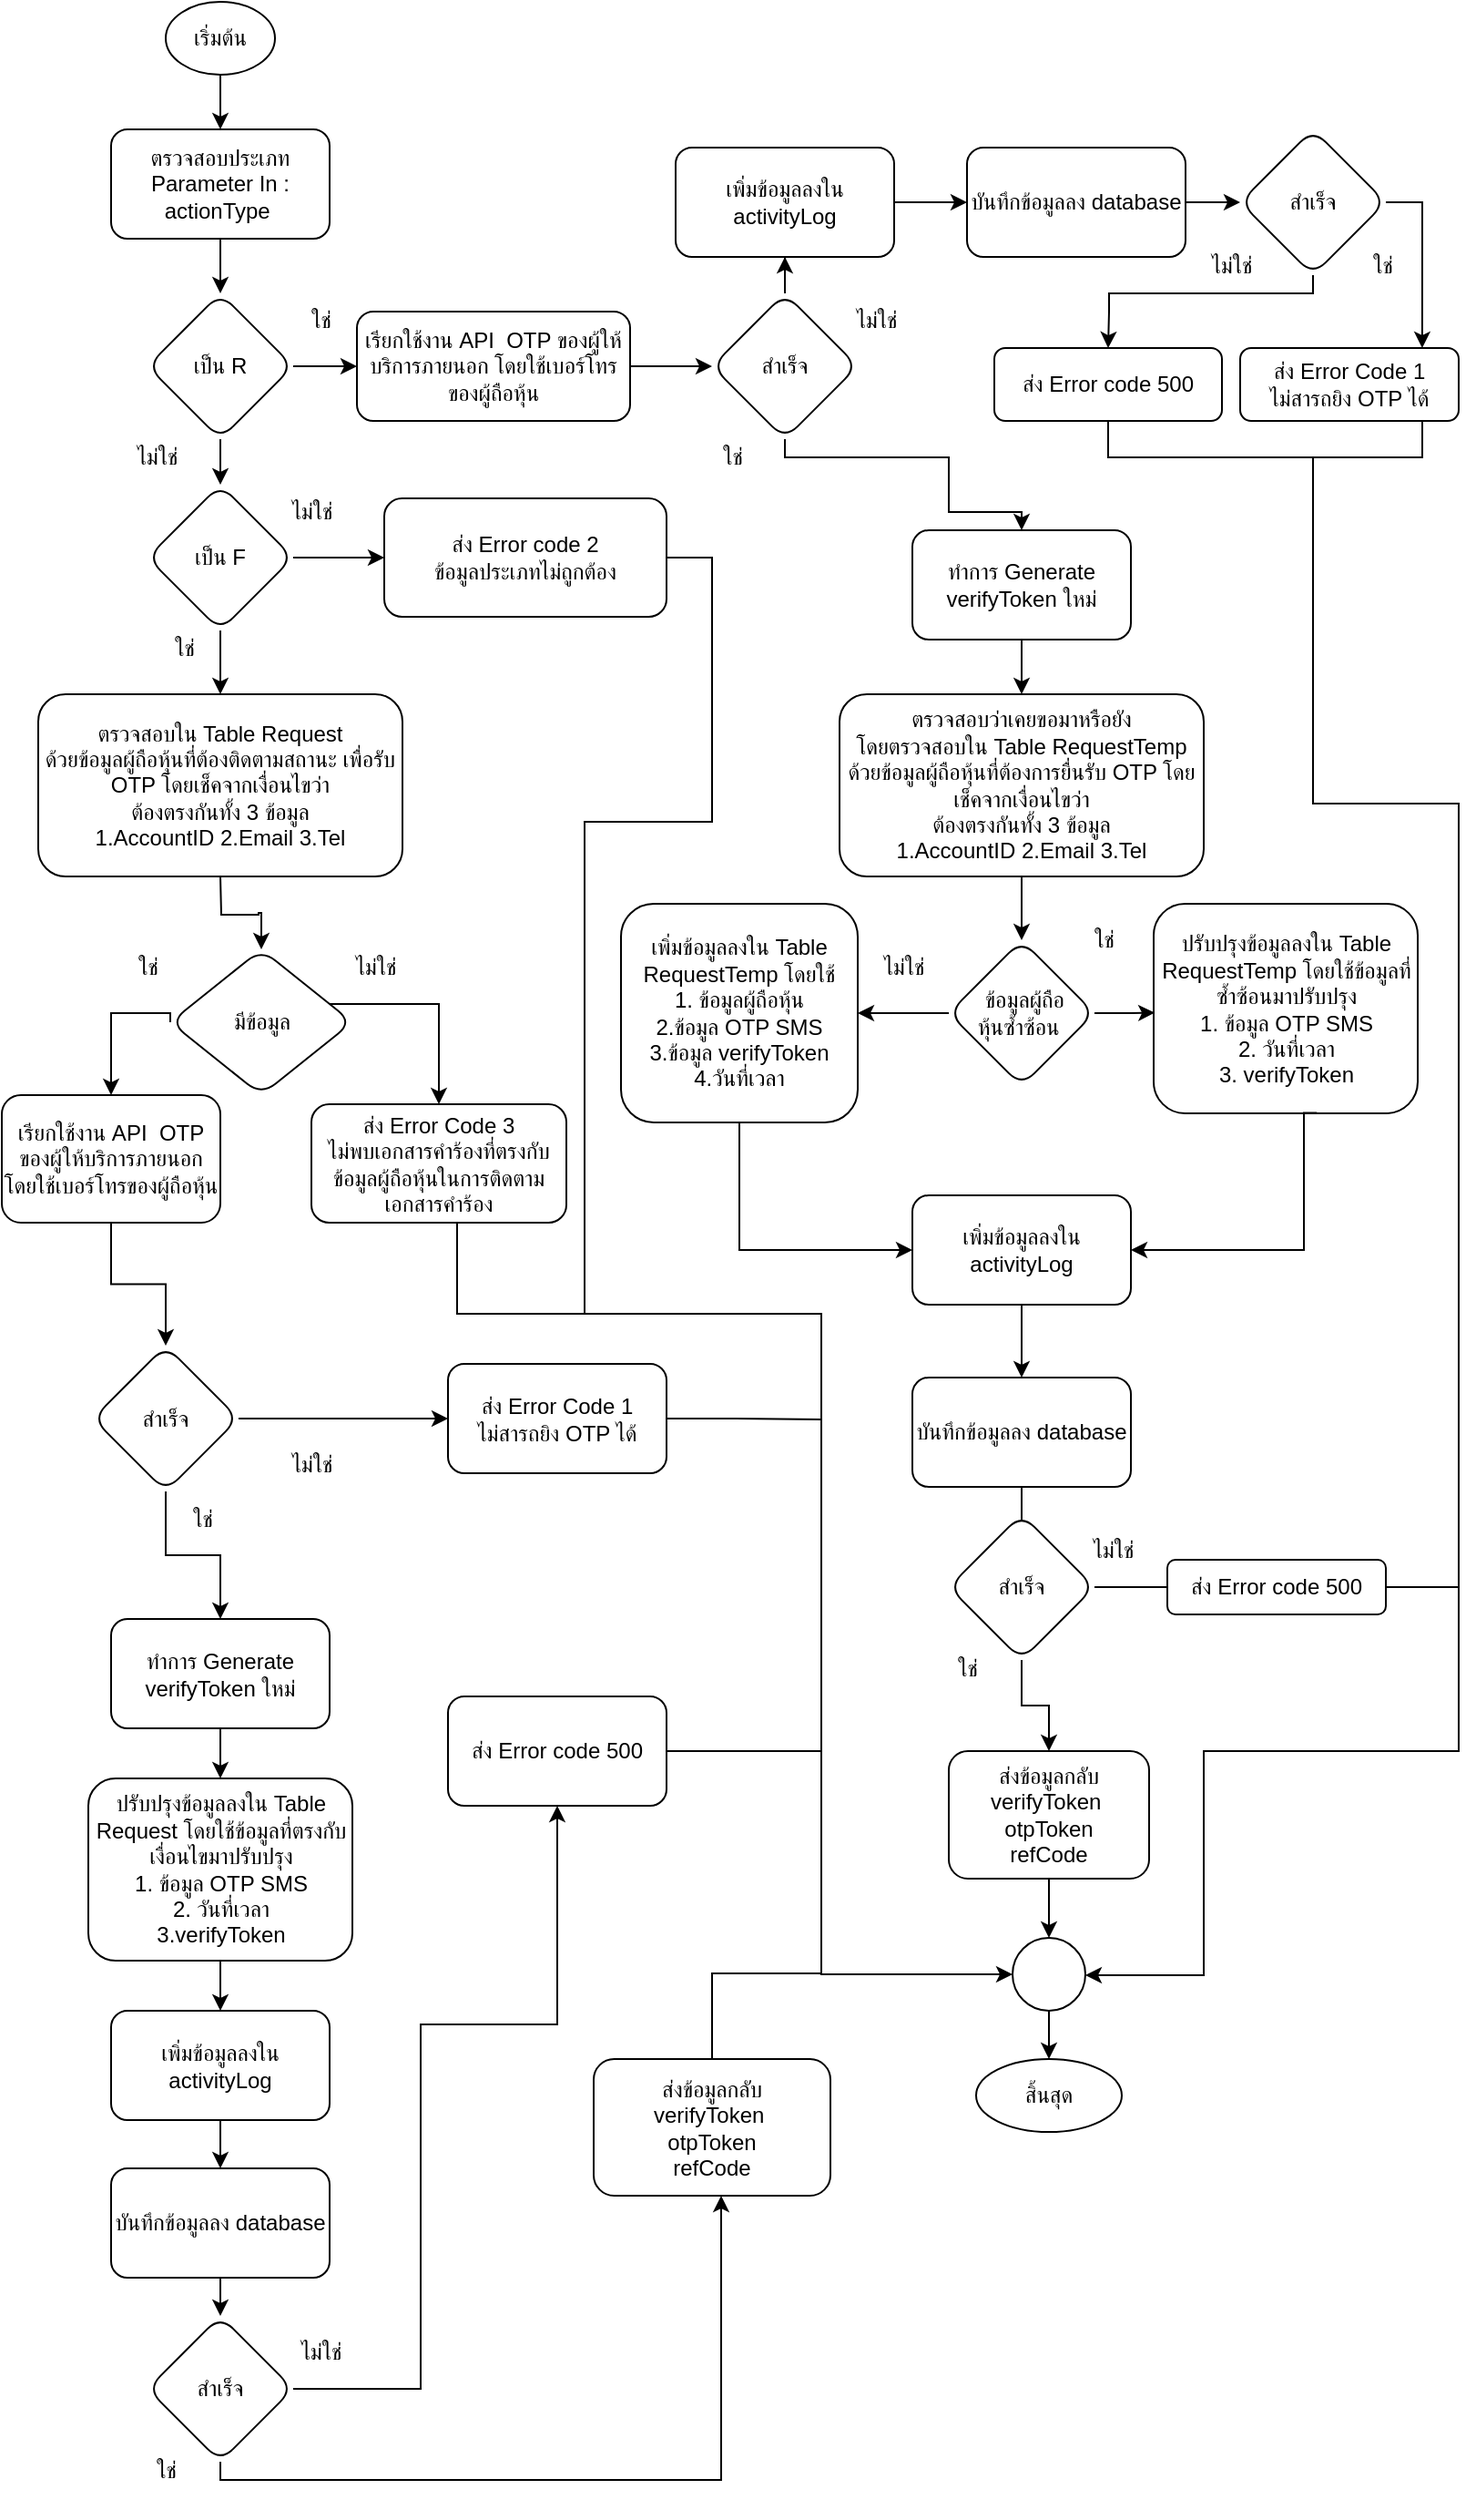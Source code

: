 <mxfile version="20.2.8" type="github">
  <diagram id="1ayUllSppx8MFt43dIr6" name="หน้า-1">
    <mxGraphModel dx="599" dy="712" grid="1" gridSize="10" guides="1" tooltips="1" connect="1" arrows="1" fold="1" page="1" pageScale="1" pageWidth="827" pageHeight="1169" math="0" shadow="0">
      <root>
        <mxCell id="0" />
        <mxCell id="1" parent="0" />
        <mxCell id="BmBQkq0p3gG3JY9IZwHS-16" value="" style="edgeStyle=orthogonalEdgeStyle;rounded=0;orthogonalLoop=1;jettySize=auto;html=1;" parent="1" source="BmBQkq0p3gG3JY9IZwHS-1" target="BmBQkq0p3gG3JY9IZwHS-10" edge="1">
          <mxGeometry relative="1" as="geometry" />
        </mxCell>
        <mxCell id="BmBQkq0p3gG3JY9IZwHS-1" value="เริ่มต้น" style="ellipse;whiteSpace=wrap;html=1;" parent="1" vertex="1">
          <mxGeometry x="930" y="40" width="60" height="40" as="geometry" />
        </mxCell>
        <mxCell id="BmBQkq0p3gG3JY9IZwHS-15" value="" style="edgeStyle=orthogonalEdgeStyle;rounded=0;orthogonalLoop=1;jettySize=auto;html=1;" parent="1" source="BmBQkq0p3gG3JY9IZwHS-10" target="BmBQkq0p3gG3JY9IZwHS-14" edge="1">
          <mxGeometry relative="1" as="geometry" />
        </mxCell>
        <mxCell id="BmBQkq0p3gG3JY9IZwHS-10" value="ตรวจสอบประเภท&lt;br&gt;Parameter In : actionType&amp;nbsp;" style="whiteSpace=wrap;html=1;rounded=1;" parent="1" vertex="1">
          <mxGeometry x="900" y="110" width="120" height="60" as="geometry" />
        </mxCell>
        <mxCell id="BmBQkq0p3gG3JY9IZwHS-20" value="" style="edgeStyle=orthogonalEdgeStyle;rounded=0;orthogonalLoop=1;jettySize=auto;html=1;" parent="1" source="BmBQkq0p3gG3JY9IZwHS-14" target="BmBQkq0p3gG3JY9IZwHS-19" edge="1">
          <mxGeometry relative="1" as="geometry" />
        </mxCell>
        <mxCell id="BmBQkq0p3gG3JY9IZwHS-25" value="" style="edgeStyle=orthogonalEdgeStyle;rounded=0;orthogonalLoop=1;jettySize=auto;html=1;" parent="1" source="BmBQkq0p3gG3JY9IZwHS-14" target="BmBQkq0p3gG3JY9IZwHS-24" edge="1">
          <mxGeometry relative="1" as="geometry" />
        </mxCell>
        <mxCell id="BmBQkq0p3gG3JY9IZwHS-14" value="เป็น R" style="rhombus;whiteSpace=wrap;html=1;rounded=1;" parent="1" vertex="1">
          <mxGeometry x="920" y="200" width="80" height="80" as="geometry" />
        </mxCell>
        <mxCell id="BmBQkq0p3gG3JY9IZwHS-17" value="ใช่" style="text;html=1;align=center;verticalAlign=middle;resizable=0;points=[];autosize=1;strokeColor=none;fillColor=none;" parent="1" vertex="1">
          <mxGeometry x="995" y="200" width="40" height="30" as="geometry" />
        </mxCell>
        <mxCell id="BmBQkq0p3gG3JY9IZwHS-18" value="ไม่ใช่" style="text;html=1;align=center;verticalAlign=middle;resizable=0;points=[];autosize=1;strokeColor=none;fillColor=none;" parent="1" vertex="1">
          <mxGeometry x="900" y="275" width="50" height="30" as="geometry" />
        </mxCell>
        <mxCell id="BmBQkq0p3gG3JY9IZwHS-21" style="edgeStyle=orthogonalEdgeStyle;rounded=0;orthogonalLoop=1;jettySize=auto;html=1;" parent="1" source="BmBQkq0p3gG3JY9IZwHS-19" edge="1">
          <mxGeometry relative="1" as="geometry">
            <mxPoint x="960" y="420" as="targetPoint" />
          </mxGeometry>
        </mxCell>
        <mxCell id="BmBQkq0p3gG3JY9IZwHS-141" value="" style="edgeStyle=orthogonalEdgeStyle;rounded=0;orthogonalLoop=1;jettySize=auto;html=1;endArrow=classic;endFill=1;" parent="1" source="BmBQkq0p3gG3JY9IZwHS-19" target="BmBQkq0p3gG3JY9IZwHS-140" edge="1">
          <mxGeometry relative="1" as="geometry" />
        </mxCell>
        <mxCell id="BmBQkq0p3gG3JY9IZwHS-19" value="เป็น F" style="rhombus;whiteSpace=wrap;html=1;rounded=1;" parent="1" vertex="1">
          <mxGeometry x="920" y="305" width="80" height="80" as="geometry" />
        </mxCell>
        <mxCell id="BmBQkq0p3gG3JY9IZwHS-22" value="ใช่" style="text;html=1;align=center;verticalAlign=middle;resizable=0;points=[];autosize=1;strokeColor=none;fillColor=none;" parent="1" vertex="1">
          <mxGeometry x="920" y="380" width="40" height="30" as="geometry" />
        </mxCell>
        <mxCell id="BmBQkq0p3gG3JY9IZwHS-23" value="ไม่ใช่" style="text;html=1;align=center;verticalAlign=middle;resizable=0;points=[];autosize=1;strokeColor=none;fillColor=none;" parent="1" vertex="1">
          <mxGeometry x="985" y="305" width="50" height="30" as="geometry" />
        </mxCell>
        <mxCell id="BmBQkq0p3gG3JY9IZwHS-27" value="" style="edgeStyle=orthogonalEdgeStyle;rounded=0;orthogonalLoop=1;jettySize=auto;html=1;" parent="1" source="BmBQkq0p3gG3JY9IZwHS-24" target="BmBQkq0p3gG3JY9IZwHS-26" edge="1">
          <mxGeometry relative="1" as="geometry" />
        </mxCell>
        <mxCell id="BmBQkq0p3gG3JY9IZwHS-24" value="เรียกใช้งาน API&amp;nbsp; OTP ของผู้ให้บริการภายนอก โดยใช้เบอร์โทรของผู้ถือหุ้น" style="whiteSpace=wrap;html=1;rounded=1;" parent="1" vertex="1">
          <mxGeometry x="1035" y="210" width="150" height="60" as="geometry" />
        </mxCell>
        <mxCell id="BmBQkq0p3gG3JY9IZwHS-31" value="" style="edgeStyle=orthogonalEdgeStyle;rounded=0;orthogonalLoop=1;jettySize=auto;html=1;" parent="1" source="BmBQkq0p3gG3JY9IZwHS-26" target="BmBQkq0p3gG3JY9IZwHS-30" edge="1">
          <mxGeometry relative="1" as="geometry" />
        </mxCell>
        <mxCell id="BmBQkq0p3gG3JY9IZwHS-37" value="" style="edgeStyle=orthogonalEdgeStyle;rounded=0;orthogonalLoop=1;jettySize=auto;html=1;entryX=0.5;entryY=0;entryDx=0;entryDy=0;" parent="1" source="BmBQkq0p3gG3JY9IZwHS-26" target="BmBQkq0p3gG3JY9IZwHS-44" edge="1">
          <mxGeometry relative="1" as="geometry">
            <mxPoint x="1405.0" y="310" as="targetPoint" />
            <Array as="points">
              <mxPoint x="1270" y="290" />
              <mxPoint x="1360" y="290" />
              <mxPoint x="1360" y="320" />
              <mxPoint x="1400" y="320" />
            </Array>
          </mxGeometry>
        </mxCell>
        <mxCell id="BmBQkq0p3gG3JY9IZwHS-26" value="สำเร็จ" style="rhombus;whiteSpace=wrap;html=1;rounded=1;" parent="1" vertex="1">
          <mxGeometry x="1230" y="200" width="80" height="80" as="geometry" />
        </mxCell>
        <mxCell id="BmBQkq0p3gG3JY9IZwHS-60" value="" style="edgeStyle=orthogonalEdgeStyle;rounded=0;orthogonalLoop=1;jettySize=auto;html=1;" parent="1" source="BmBQkq0p3gG3JY9IZwHS-30" target="BmBQkq0p3gG3JY9IZwHS-59" edge="1">
          <mxGeometry relative="1" as="geometry" />
        </mxCell>
        <mxCell id="BmBQkq0p3gG3JY9IZwHS-30" value="เพิ่มข้อมูลลงใน activityLog" style="whiteSpace=wrap;html=1;rounded=1;" parent="1" vertex="1">
          <mxGeometry x="1210" y="120" width="120" height="60" as="geometry" />
        </mxCell>
        <mxCell id="BmBQkq0p3gG3JY9IZwHS-35" value="ไม่ใช่" style="text;html=1;align=center;verticalAlign=middle;resizable=0;points=[];autosize=1;strokeColor=none;fillColor=none;" parent="1" vertex="1">
          <mxGeometry x="1295" y="200" width="50" height="30" as="geometry" />
        </mxCell>
        <mxCell id="BmBQkq0p3gG3JY9IZwHS-39" value="ใช่" style="text;html=1;align=center;verticalAlign=middle;resizable=0;points=[];autosize=1;strokeColor=none;fillColor=none;" parent="1" vertex="1">
          <mxGeometry x="1221" y="275" width="40" height="30" as="geometry" />
        </mxCell>
        <mxCell id="BmBQkq0p3gG3JY9IZwHS-66" value="" style="edgeStyle=orthogonalEdgeStyle;rounded=0;orthogonalLoop=1;jettySize=auto;html=1;" parent="1" source="BmBQkq0p3gG3JY9IZwHS-59" target="BmBQkq0p3gG3JY9IZwHS-65" edge="1">
          <mxGeometry relative="1" as="geometry" />
        </mxCell>
        <mxCell id="BmBQkq0p3gG3JY9IZwHS-59" value="บันทึกข้อมูลลง database" style="whiteSpace=wrap;html=1;rounded=1;" parent="1" vertex="1">
          <mxGeometry x="1370" y="120" width="120" height="60" as="geometry" />
        </mxCell>
        <mxCell id="BmBQkq0p3gG3JY9IZwHS-91" style="edgeStyle=orthogonalEdgeStyle;rounded=0;orthogonalLoop=1;jettySize=auto;html=1;endArrow=classic;endFill=1;entryX=0.833;entryY=0;entryDx=0;entryDy=0;entryPerimeter=0;exitX=1;exitY=0.5;exitDx=0;exitDy=0;" parent="1" source="BmBQkq0p3gG3JY9IZwHS-65" target="BmBQkq0p3gG3JY9IZwHS-84" edge="1">
          <mxGeometry relative="1" as="geometry">
            <mxPoint x="1620" y="220.0" as="targetPoint" />
          </mxGeometry>
        </mxCell>
        <mxCell id="BmBQkq0p3gG3JY9IZwHS-65" value="สำเร็จ" style="rhombus;whiteSpace=wrap;html=1;rounded=1;" parent="1" vertex="1">
          <mxGeometry x="1520" y="110" width="80" height="80" as="geometry" />
        </mxCell>
        <mxCell id="BmBQkq0p3gG3JY9IZwHS-90" style="edgeStyle=orthogonalEdgeStyle;rounded=0;orthogonalLoop=1;jettySize=auto;html=1;endArrow=none;endFill=0;" parent="1" source="BmBQkq0p3gG3JY9IZwHS-70" edge="1">
          <mxGeometry relative="1" as="geometry">
            <mxPoint x="1560" y="290" as="targetPoint" />
            <Array as="points">
              <mxPoint x="1448" y="290" />
              <mxPoint x="1520" y="290" />
            </Array>
          </mxGeometry>
        </mxCell>
        <mxCell id="BmBQkq0p3gG3JY9IZwHS-70" value="ส่ง Error code 500" style="whiteSpace=wrap;html=1;rounded=1;" parent="1" vertex="1">
          <mxGeometry x="1385" y="230" width="125" height="40" as="geometry" />
        </mxCell>
        <mxCell id="BmBQkq0p3gG3JY9IZwHS-71" value="" style="edgeStyle=orthogonalEdgeStyle;rounded=0;orthogonalLoop=1;jettySize=auto;html=1;entryX=0.5;entryY=0;entryDx=0;entryDy=0;" parent="1" source="BmBQkq0p3gG3JY9IZwHS-65" target="BmBQkq0p3gG3JY9IZwHS-70" edge="1">
          <mxGeometry relative="1" as="geometry">
            <Array as="points">
              <mxPoint x="1560" y="200" />
              <mxPoint x="1448" y="200" />
              <mxPoint x="1448" y="210" />
              <mxPoint x="1448" y="210" />
            </Array>
          </mxGeometry>
        </mxCell>
        <mxCell id="BmBQkq0p3gG3JY9IZwHS-81" value="ใช่" style="text;html=1;align=center;verticalAlign=middle;resizable=0;points=[];autosize=1;strokeColor=none;fillColor=none;" parent="1" vertex="1">
          <mxGeometry x="1577.5" y="170" width="40" height="30" as="geometry" />
        </mxCell>
        <mxCell id="BmBQkq0p3gG3JY9IZwHS-82" value="ไม่ใช่" style="text;html=1;align=center;verticalAlign=middle;resizable=0;points=[];autosize=1;strokeColor=none;fillColor=none;" parent="1" vertex="1">
          <mxGeometry x="1490" y="170" width="50" height="30" as="geometry" />
        </mxCell>
        <mxCell id="BmBQkq0p3gG3JY9IZwHS-89" style="edgeStyle=orthogonalEdgeStyle;rounded=0;orthogonalLoop=1;jettySize=auto;html=1;endArrow=none;endFill=0;" parent="1" source="BmBQkq0p3gG3JY9IZwHS-84" edge="1">
          <mxGeometry relative="1" as="geometry">
            <mxPoint x="1560" y="350" as="targetPoint" />
            <Array as="points">
              <mxPoint x="1620" y="290" />
              <mxPoint x="1560" y="290" />
              <mxPoint x="1560" y="330" />
            </Array>
          </mxGeometry>
        </mxCell>
        <mxCell id="BmBQkq0p3gG3JY9IZwHS-84" value="ส่ง Error Code 1 &lt;br&gt;ไม่สารถยิง OTP ได้" style="whiteSpace=wrap;html=1;rounded=1;" parent="1" vertex="1">
          <mxGeometry x="1520" y="230" width="120" height="40" as="geometry" />
        </mxCell>
        <mxCell id="BmBQkq0p3gG3JY9IZwHS-98" value="ตรวจสอบใน Table Request&lt;br&gt;ด้วยข้อมูลผู้ถือหุ้นที่ต้องติดตามสถานะ เพื่อรับ OTP โดยเช็คจากเงื่อนไขว่า&lt;br&gt;ต้องตรงกันทั้ง 3 ข้อมูล&lt;br&gt;1.AccountID 2.Email 3.Tel" style="whiteSpace=wrap;html=1;rounded=1;" parent="1" vertex="1">
          <mxGeometry x="860" y="420" width="200" height="100" as="geometry" />
        </mxCell>
        <mxCell id="BmBQkq0p3gG3JY9IZwHS-44" value="ทำการ Generate verifyToken ใหม่" style="rounded=1;whiteSpace=wrap;html=1;" parent="1" vertex="1">
          <mxGeometry x="1340" y="330" width="120" height="60" as="geometry" />
        </mxCell>
        <mxCell id="BmBQkq0p3gG3JY9IZwHS-45" value="ตรวจสอบว่าเคยขอมาหรือยัง &lt;br&gt;โดยตรวจสอบใน Table RequestTemp&lt;br&gt;ด้วยข้อมูลผู้ถือหุ้นที่ต้องการยื่นรับ OTP โดยเช็คจากเงื่อนไขว่า&lt;br&gt;ต้องตรงกันทั้ง 3 ข้อมูล&lt;br&gt;1.AccountID 2.Email 3.Tel" style="whiteSpace=wrap;html=1;rounded=1;" parent="1" vertex="1">
          <mxGeometry x="1300" y="420" width="200" height="100" as="geometry" />
        </mxCell>
        <mxCell id="BmBQkq0p3gG3JY9IZwHS-46" value="" style="edgeStyle=orthogonalEdgeStyle;rounded=0;orthogonalLoop=1;jettySize=auto;html=1;" parent="1" source="BmBQkq0p3gG3JY9IZwHS-44" target="BmBQkq0p3gG3JY9IZwHS-45" edge="1">
          <mxGeometry relative="1" as="geometry" />
        </mxCell>
        <mxCell id="BmBQkq0p3gG3JY9IZwHS-47" value="&amp;nbsp;ข้อมูลผู้ถือ&lt;br&gt;หุ้นซ้ำซ้อน&amp;nbsp;" style="rhombus;whiteSpace=wrap;html=1;rounded=1;" parent="1" vertex="1">
          <mxGeometry x="1360" y="555" width="80" height="80" as="geometry" />
        </mxCell>
        <mxCell id="BmBQkq0p3gG3JY9IZwHS-48" value="" style="edgeStyle=orthogonalEdgeStyle;rounded=0;orthogonalLoop=1;jettySize=auto;html=1;" parent="1" source="BmBQkq0p3gG3JY9IZwHS-45" target="BmBQkq0p3gG3JY9IZwHS-47" edge="1">
          <mxGeometry relative="1" as="geometry" />
        </mxCell>
        <mxCell id="BmBQkq0p3gG3JY9IZwHS-51" value="เพิ่มข้อมูลลงใน Table RequestTemp โดยใช้&lt;br&gt;1. ข้อมูลผู้ถือหุ้น &lt;br&gt;2.ข้อมูล OTP SMS&lt;br&gt;3.ข้อมูล verifyToken&lt;br&gt;4.วันที่เวลา" style="whiteSpace=wrap;html=1;rounded=1;" parent="1" vertex="1">
          <mxGeometry x="1180" y="535" width="130" height="120" as="geometry" />
        </mxCell>
        <mxCell id="BmBQkq0p3gG3JY9IZwHS-49" style="edgeStyle=orthogonalEdgeStyle;rounded=0;orthogonalLoop=1;jettySize=auto;html=1;" parent="1" source="BmBQkq0p3gG3JY9IZwHS-47" target="BmBQkq0p3gG3JY9IZwHS-51" edge="1">
          <mxGeometry relative="1" as="geometry">
            <mxPoint x="1315" y="595" as="targetPoint" />
          </mxGeometry>
        </mxCell>
        <mxCell id="BmBQkq0p3gG3JY9IZwHS-52" value="ปรับปรุงข้อมูลลงใน Table RequestTemp โดยใช้ข้อมูลที่ซ้ำซ้อนมาปรับปรุง&lt;br&gt;1. ข้อมูล OTP SMS&lt;br&gt;2. วันที่เวลา&lt;br&gt;3. verifyToken" style="whiteSpace=wrap;html=1;rounded=1;" parent="1" vertex="1">
          <mxGeometry x="1472.5" y="535" width="145" height="115" as="geometry" />
        </mxCell>
        <mxCell id="BmBQkq0p3gG3JY9IZwHS-50" style="edgeStyle=orthogonalEdgeStyle;rounded=0;orthogonalLoop=1;jettySize=auto;html=1;entryX=0.004;entryY=0.52;entryDx=0;entryDy=0;entryPerimeter=0;" parent="1" source="BmBQkq0p3gG3JY9IZwHS-47" target="BmBQkq0p3gG3JY9IZwHS-52" edge="1">
          <mxGeometry relative="1" as="geometry">
            <mxPoint x="1495" y="595" as="targetPoint" />
          </mxGeometry>
        </mxCell>
        <mxCell id="BmBQkq0p3gG3JY9IZwHS-54" value="ไม่ใช่" style="text;html=1;align=center;verticalAlign=middle;resizable=0;points=[];autosize=1;strokeColor=none;fillColor=none;" parent="1" vertex="1">
          <mxGeometry x="1310" y="555" width="50" height="30" as="geometry" />
        </mxCell>
        <mxCell id="BmBQkq0p3gG3JY9IZwHS-55" value="ใช่" style="text;html=1;align=center;verticalAlign=middle;resizable=0;points=[];autosize=1;strokeColor=none;fillColor=none;" parent="1" vertex="1">
          <mxGeometry x="1425" y="540" width="40" height="30" as="geometry" />
        </mxCell>
        <mxCell id="BmBQkq0p3gG3JY9IZwHS-56" value="เพิ่มข้อมูลลงใน activityLog" style="whiteSpace=wrap;html=1;rounded=1;" parent="1" vertex="1">
          <mxGeometry x="1340" y="695" width="120" height="60" as="geometry" />
        </mxCell>
        <mxCell id="BmBQkq0p3gG3JY9IZwHS-57" style="edgeStyle=orthogonalEdgeStyle;rounded=0;orthogonalLoop=1;jettySize=auto;html=1;entryX=0;entryY=0.5;entryDx=0;entryDy=0;" parent="1" source="BmBQkq0p3gG3JY9IZwHS-51" target="BmBQkq0p3gG3JY9IZwHS-56" edge="1">
          <mxGeometry relative="1" as="geometry">
            <Array as="points">
              <mxPoint x="1245" y="725" />
            </Array>
          </mxGeometry>
        </mxCell>
        <mxCell id="BmBQkq0p3gG3JY9IZwHS-58" style="edgeStyle=orthogonalEdgeStyle;rounded=0;orthogonalLoop=1;jettySize=auto;html=1;entryX=1;entryY=0.5;entryDx=0;entryDy=0;exitX=0.618;exitY=0.998;exitDx=0;exitDy=0;exitPerimeter=0;" parent="1" source="BmBQkq0p3gG3JY9IZwHS-52" target="BmBQkq0p3gG3JY9IZwHS-56" edge="1">
          <mxGeometry relative="1" as="geometry">
            <Array as="points">
              <mxPoint x="1555" y="650" />
              <mxPoint x="1555" y="725" />
            </Array>
          </mxGeometry>
        </mxCell>
        <mxCell id="BmBQkq0p3gG3JY9IZwHS-79" style="edgeStyle=orthogonalEdgeStyle;rounded=0;orthogonalLoop=1;jettySize=auto;html=1;" parent="1" target="BmBQkq0p3gG3JY9IZwHS-76" edge="1">
          <mxGeometry relative="1" as="geometry">
            <mxPoint x="1560" y="340" as="sourcePoint" />
            <Array as="points">
              <mxPoint x="1560" y="480" />
              <mxPoint x="1640" y="480" />
              <mxPoint x="1640" y="1000" />
              <mxPoint x="1500" y="1000" />
              <mxPoint x="1500" y="1123" />
            </Array>
          </mxGeometry>
        </mxCell>
        <mxCell id="BmBQkq0p3gG3JY9IZwHS-74" value="ส่งข้อมูลกลับ&lt;br&gt;verifyToken&amp;nbsp;&lt;br&gt;otpToken&lt;br&gt;refCode" style="whiteSpace=wrap;html=1;rounded=1;" parent="1" vertex="1">
          <mxGeometry x="1360" y="1000" width="110" height="70" as="geometry" />
        </mxCell>
        <mxCell id="BmBQkq0p3gG3JY9IZwHS-194" value="" style="edgeStyle=orthogonalEdgeStyle;rounded=0;orthogonalLoop=1;jettySize=auto;html=1;endArrow=classic;endFill=1;" parent="1" source="BmBQkq0p3gG3JY9IZwHS-76" target="BmBQkq0p3gG3JY9IZwHS-193" edge="1">
          <mxGeometry relative="1" as="geometry" />
        </mxCell>
        <mxCell id="BmBQkq0p3gG3JY9IZwHS-76" value="" style="ellipse;whiteSpace=wrap;html=1;aspect=fixed;" parent="1" vertex="1">
          <mxGeometry x="1395" y="1102.5" width="40" height="40" as="geometry" />
        </mxCell>
        <mxCell id="BmBQkq0p3gG3JY9IZwHS-78" value="" style="edgeStyle=orthogonalEdgeStyle;rounded=0;orthogonalLoop=1;jettySize=auto;html=1;" parent="1" source="BmBQkq0p3gG3JY9IZwHS-74" target="BmBQkq0p3gG3JY9IZwHS-76" edge="1">
          <mxGeometry relative="1" as="geometry" />
        </mxCell>
        <mxCell id="BmBQkq0p3gG3JY9IZwHS-196" value="" style="edgeStyle=orthogonalEdgeStyle;rounded=0;orthogonalLoop=1;jettySize=auto;html=1;endArrow=none;endFill=0;" parent="1" source="BmBQkq0p3gG3JY9IZwHS-94" target="BmBQkq0p3gG3JY9IZwHS-195" edge="1">
          <mxGeometry relative="1" as="geometry" />
        </mxCell>
        <mxCell id="BmBQkq0p3gG3JY9IZwHS-94" value="บันทึกข้อมูลลง database" style="whiteSpace=wrap;html=1;rounded=1;" parent="1" vertex="1">
          <mxGeometry x="1340" y="795" width="120" height="60" as="geometry" />
        </mxCell>
        <mxCell id="BmBQkq0p3gG3JY9IZwHS-95" value="" style="edgeStyle=orthogonalEdgeStyle;rounded=0;orthogonalLoop=1;jettySize=auto;html=1;endArrow=classic;endFill=1;" parent="1" source="BmBQkq0p3gG3JY9IZwHS-56" target="BmBQkq0p3gG3JY9IZwHS-94" edge="1">
          <mxGeometry relative="1" as="geometry" />
        </mxCell>
        <mxCell id="BmBQkq0p3gG3JY9IZwHS-143" style="edgeStyle=orthogonalEdgeStyle;rounded=0;orthogonalLoop=1;jettySize=auto;html=1;entryX=0;entryY=0.5;entryDx=0;entryDy=0;endArrow=classic;endFill=1;exitX=1;exitY=0.5;exitDx=0;exitDy=0;" parent="1" source="BmBQkq0p3gG3JY9IZwHS-140" target="BmBQkq0p3gG3JY9IZwHS-76" edge="1">
          <mxGeometry relative="1" as="geometry">
            <Array as="points">
              <mxPoint x="1230" y="345" />
              <mxPoint x="1230" y="490" />
              <mxPoint x="1160" y="490" />
              <mxPoint x="1160" y="760" />
              <mxPoint x="1290" y="760" />
              <mxPoint x="1290" y="1123" />
            </Array>
          </mxGeometry>
        </mxCell>
        <mxCell id="BmBQkq0p3gG3JY9IZwHS-140" value="ส่ง Error code 2&lt;br&gt;ข้อมูลประเภทไม่ถูกต้อง" style="whiteSpace=wrap;html=1;rounded=1;" parent="1" vertex="1">
          <mxGeometry x="1050" y="312.5" width="155" height="65" as="geometry" />
        </mxCell>
        <mxCell id="BmBQkq0p3gG3JY9IZwHS-154" style="edgeStyle=orthogonalEdgeStyle;rounded=0;orthogonalLoop=1;jettySize=auto;html=1;endArrow=none;endFill=0;exitX=0.5;exitY=1;exitDx=0;exitDy=0;" parent="1" source="BmBQkq0p3gG3JY9IZwHS-152" edge="1">
          <mxGeometry relative="1" as="geometry">
            <mxPoint x="1170" y="760" as="targetPoint" />
            <Array as="points">
              <mxPoint x="1090" y="760" />
            </Array>
          </mxGeometry>
        </mxCell>
        <mxCell id="BmBQkq0p3gG3JY9IZwHS-144" value="" style="edgeStyle=orthogonalEdgeStyle;rounded=0;orthogonalLoop=1;jettySize=auto;html=1;entryX=0.5;entryY=0;entryDx=0;entryDy=0;" parent="1" target="BmBQkq0p3gG3JY9IZwHS-147" edge="1">
          <mxGeometry relative="1" as="geometry">
            <mxPoint x="959.524" y="545.022" as="targetPoint" />
            <mxPoint x="960.0" y="520.0" as="sourcePoint" />
          </mxGeometry>
        </mxCell>
        <mxCell id="BmBQkq0p3gG3JY9IZwHS-147" value="มีข้อมูล" style="rhombus;whiteSpace=wrap;html=1;rounded=1;" parent="1" vertex="1">
          <mxGeometry x="932.5" y="560" width="100" height="80" as="geometry" />
        </mxCell>
        <mxCell id="BmBQkq0p3gG3JY9IZwHS-148" value="ใช่" style="text;html=1;align=center;verticalAlign=middle;resizable=0;points=[];autosize=1;strokeColor=none;fillColor=none;" parent="1" vertex="1">
          <mxGeometry x="900" y="555" width="40" height="30" as="geometry" />
        </mxCell>
        <mxCell id="BmBQkq0p3gG3JY9IZwHS-149" value="ไม่ใช่" style="text;html=1;align=center;verticalAlign=middle;resizable=0;points=[];autosize=1;strokeColor=none;fillColor=none;" parent="1" vertex="1">
          <mxGeometry x="1020" y="555" width="50" height="30" as="geometry" />
        </mxCell>
        <mxCell id="BmBQkq0p3gG3JY9IZwHS-152" value="ส่ง Error Code 3&lt;br&gt;ไม่พบเอกสารคำร้องที่ตรงกับข้อมูลผู้ถือหุ้นในการติดตามเอกสารคำร้อง" style="whiteSpace=wrap;html=1;rounded=1;" parent="1" vertex="1">
          <mxGeometry x="1010" y="645" width="140" height="65" as="geometry" />
        </mxCell>
        <mxCell id="BmBQkq0p3gG3JY9IZwHS-146" value="" style="edgeStyle=orthogonalEdgeStyle;rounded=0;orthogonalLoop=1;jettySize=auto;html=1;entryX=0.5;entryY=0;entryDx=0;entryDy=0;" parent="1" source="BmBQkq0p3gG3JY9IZwHS-147" target="BmBQkq0p3gG3JY9IZwHS-152" edge="1">
          <mxGeometry relative="1" as="geometry">
            <Array as="points">
              <mxPoint x="1080" y="590" />
            </Array>
          </mxGeometry>
        </mxCell>
        <mxCell id="BmBQkq0p3gG3JY9IZwHS-155" value="เรียกใช้งาน API&amp;nbsp; OTP ของผู้ให้บริการภายนอก โดยใช้เบอร์โทรของผู้ถือหุ้น" style="whiteSpace=wrap;html=1;rounded=1;" parent="1" vertex="1">
          <mxGeometry x="840" y="640" width="120" height="70" as="geometry" />
        </mxCell>
        <mxCell id="BmBQkq0p3gG3JY9IZwHS-156" value="" style="edgeStyle=orthogonalEdgeStyle;rounded=0;orthogonalLoop=1;jettySize=auto;html=1;exitX=0;exitY=0.5;exitDx=0;exitDy=0;" parent="1" source="BmBQkq0p3gG3JY9IZwHS-147" target="BmBQkq0p3gG3JY9IZwHS-155" edge="1">
          <mxGeometry relative="1" as="geometry">
            <mxPoint x="960" y="632.5" as="sourcePoint" />
            <Array as="points">
              <mxPoint x="900" y="595" />
            </Array>
          </mxGeometry>
        </mxCell>
        <mxCell id="BmBQkq0p3gG3JY9IZwHS-189" style="edgeStyle=orthogonalEdgeStyle;rounded=0;orthogonalLoop=1;jettySize=auto;html=1;entryX=0;entryY=0.5;entryDx=0;entryDy=0;endArrow=classic;endFill=1;" parent="1" source="BmBQkq0p3gG3JY9IZwHS-157" target="BmBQkq0p3gG3JY9IZwHS-159" edge="1">
          <mxGeometry relative="1" as="geometry" />
        </mxCell>
        <mxCell id="BmBQkq0p3gG3JY9IZwHS-157" value="สำเร็จ" style="rhombus;whiteSpace=wrap;html=1;rounded=1;" parent="1" vertex="1">
          <mxGeometry x="890" y="777.5" width="80" height="80" as="geometry" />
        </mxCell>
        <mxCell id="BmBQkq0p3gG3JY9IZwHS-158" value="" style="edgeStyle=orthogonalEdgeStyle;rounded=0;orthogonalLoop=1;jettySize=auto;html=1;" parent="1" source="BmBQkq0p3gG3JY9IZwHS-155" target="BmBQkq0p3gG3JY9IZwHS-157" edge="1">
          <mxGeometry relative="1" as="geometry" />
        </mxCell>
        <mxCell id="BmBQkq0p3gG3JY9IZwHS-178" style="edgeStyle=orthogonalEdgeStyle;rounded=0;orthogonalLoop=1;jettySize=auto;html=1;endArrow=none;endFill=0;" parent="1" source="BmBQkq0p3gG3JY9IZwHS-159" edge="1">
          <mxGeometry relative="1" as="geometry">
            <mxPoint x="1290" y="827.5" as="targetPoint" />
            <Array as="points">
              <mxPoint x="1243" y="818" />
              <mxPoint x="1290" y="818" />
            </Array>
          </mxGeometry>
        </mxCell>
        <mxCell id="BmBQkq0p3gG3JY9IZwHS-159" value="ส่ง Error Code 1 &lt;br&gt;ไม่สารถยิง OTP ได้" style="whiteSpace=wrap;html=1;rounded=1;" parent="1" vertex="1">
          <mxGeometry x="1085" y="787.5" width="120" height="60" as="geometry" />
        </mxCell>
        <mxCell id="BmBQkq0p3gG3JY9IZwHS-161" value="ไม่ใช่" style="text;html=1;align=center;verticalAlign=middle;resizable=0;points=[];autosize=1;strokeColor=none;fillColor=none;" parent="1" vertex="1">
          <mxGeometry x="985" y="827.5" width="50" height="30" as="geometry" />
        </mxCell>
        <mxCell id="BmBQkq0p3gG3JY9IZwHS-162" value="ใช่" style="text;html=1;align=center;verticalAlign=middle;resizable=0;points=[];autosize=1;strokeColor=none;fillColor=none;" parent="1" vertex="1">
          <mxGeometry x="930" y="857.5" width="40" height="30" as="geometry" />
        </mxCell>
        <mxCell id="BmBQkq0p3gG3JY9IZwHS-179" value="" style="edgeStyle=orthogonalEdgeStyle;rounded=0;orthogonalLoop=1;jettySize=auto;html=1;endArrow=classic;endFill=1;" parent="1" source="BmBQkq0p3gG3JY9IZwHS-163" target="BmBQkq0p3gG3JY9IZwHS-167" edge="1">
          <mxGeometry relative="1" as="geometry" />
        </mxCell>
        <mxCell id="BmBQkq0p3gG3JY9IZwHS-163" value="ทำการ Generate verifyToken ใหม่" style="whiteSpace=wrap;html=1;rounded=1;" parent="1" vertex="1">
          <mxGeometry x="900" y="927.5" width="120" height="60" as="geometry" />
        </mxCell>
        <mxCell id="BmBQkq0p3gG3JY9IZwHS-164" value="" style="edgeStyle=orthogonalEdgeStyle;rounded=0;orthogonalLoop=1;jettySize=auto;html=1;" parent="1" source="BmBQkq0p3gG3JY9IZwHS-157" target="BmBQkq0p3gG3JY9IZwHS-163" edge="1">
          <mxGeometry relative="1" as="geometry" />
        </mxCell>
        <mxCell id="BmBQkq0p3gG3JY9IZwHS-165" value="บันทึกข้อมูลลง database" style="whiteSpace=wrap;html=1;rounded=1;" parent="1" vertex="1">
          <mxGeometry x="900" y="1229" width="120" height="60" as="geometry" />
        </mxCell>
        <mxCell id="BmBQkq0p3gG3JY9IZwHS-185" value="" style="edgeStyle=orthogonalEdgeStyle;rounded=0;orthogonalLoop=1;jettySize=auto;html=1;endArrow=classic;endFill=1;" parent="1" source="BmBQkq0p3gG3JY9IZwHS-167" target="BmBQkq0p3gG3JY9IZwHS-184" edge="1">
          <mxGeometry relative="1" as="geometry" />
        </mxCell>
        <mxCell id="BmBQkq0p3gG3JY9IZwHS-167" value="ปรับปรุงข้อมูลลงใน Table Request โดยใช้ข้อมูลที่ตรงกับเงื่อนไขมาปรับปรุง&lt;br&gt;1. ข้อมูล OTP SMS&lt;br&gt;2. วันที่เวลา&lt;br&gt;3.verifyToken" style="whiteSpace=wrap;html=1;rounded=1;" parent="1" vertex="1">
          <mxGeometry x="887.5" y="1015" width="145" height="100" as="geometry" />
        </mxCell>
        <mxCell id="BmBQkq0p3gG3JY9IZwHS-192" style="edgeStyle=orthogonalEdgeStyle;rounded=0;orthogonalLoop=1;jettySize=auto;html=1;endArrow=none;endFill=0;" parent="1" edge="1">
          <mxGeometry relative="1" as="geometry">
            <mxPoint x="1290" y="1002.0" as="targetPoint" />
            <mxPoint x="1230" y="1171" as="sourcePoint" />
            <Array as="points">
              <mxPoint x="1230" y="1122" />
              <mxPoint x="1290" y="1122" />
            </Array>
          </mxGeometry>
        </mxCell>
        <mxCell id="BmBQkq0p3gG3JY9IZwHS-169" value="ส่งข้อมูลกลับ&lt;br&gt;verifyToken&amp;nbsp;&lt;br&gt;otpToken&lt;br&gt;refCode" style="whiteSpace=wrap;html=1;rounded=1;" parent="1" vertex="1">
          <mxGeometry x="1165" y="1169" width="130" height="75" as="geometry" />
        </mxCell>
        <mxCell id="BmBQkq0p3gG3JY9IZwHS-181" value="" style="edgeStyle=orthogonalEdgeStyle;rounded=0;orthogonalLoop=1;jettySize=auto;html=1;endArrow=classic;endFill=1;" parent="1" source="BmBQkq0p3gG3JY9IZwHS-172" target="BmBQkq0p3gG3JY9IZwHS-169" edge="1">
          <mxGeometry relative="1" as="geometry">
            <Array as="points">
              <mxPoint x="960" y="1400" />
              <mxPoint x="1235" y="1400" />
            </Array>
          </mxGeometry>
        </mxCell>
        <mxCell id="BmBQkq0p3gG3JY9IZwHS-172" value="สำเร็จ" style="rhombus;whiteSpace=wrap;html=1;rounded=1;" parent="1" vertex="1">
          <mxGeometry x="920" y="1310" width="80" height="80" as="geometry" />
        </mxCell>
        <mxCell id="BmBQkq0p3gG3JY9IZwHS-173" value="ใช่" style="text;html=1;align=center;verticalAlign=middle;resizable=0;points=[];autosize=1;strokeColor=none;fillColor=none;" parent="1" vertex="1">
          <mxGeometry x="910" y="1380" width="40" height="30" as="geometry" />
        </mxCell>
        <mxCell id="BmBQkq0p3gG3JY9IZwHS-174" value="ไม่ใช่" style="text;html=1;align=center;verticalAlign=middle;resizable=0;points=[];autosize=1;strokeColor=none;fillColor=none;" parent="1" vertex="1">
          <mxGeometry x="990" y="1315" width="50" height="30" as="geometry" />
        </mxCell>
        <mxCell id="BmBQkq0p3gG3JY9IZwHS-175" value="" style="edgeStyle=orthogonalEdgeStyle;rounded=0;orthogonalLoop=1;jettySize=auto;html=1;" parent="1" source="BmBQkq0p3gG3JY9IZwHS-165" target="BmBQkq0p3gG3JY9IZwHS-172" edge="1">
          <mxGeometry relative="1" as="geometry" />
        </mxCell>
        <mxCell id="BmBQkq0p3gG3JY9IZwHS-190" style="edgeStyle=orthogonalEdgeStyle;rounded=0;orthogonalLoop=1;jettySize=auto;html=1;endArrow=none;endFill=0;" parent="1" source="BmBQkq0p3gG3JY9IZwHS-176" edge="1">
          <mxGeometry relative="1" as="geometry">
            <mxPoint x="1290" y="1000" as="targetPoint" />
          </mxGeometry>
        </mxCell>
        <mxCell id="BmBQkq0p3gG3JY9IZwHS-176" value="ส่ง Error code 500" style="whiteSpace=wrap;html=1;rounded=1;" parent="1" vertex="1">
          <mxGeometry x="1085" y="970" width="120" height="60" as="geometry" />
        </mxCell>
        <mxCell id="BmBQkq0p3gG3JY9IZwHS-171" style="edgeStyle=orthogonalEdgeStyle;rounded=0;orthogonalLoop=1;jettySize=auto;html=1;entryX=0.5;entryY=1;entryDx=0;entryDy=0;" parent="1" source="BmBQkq0p3gG3JY9IZwHS-172" target="BmBQkq0p3gG3JY9IZwHS-176" edge="1">
          <mxGeometry relative="1" as="geometry">
            <mxPoint x="1400" y="712.5" as="targetPoint" />
            <Array as="points">
              <mxPoint x="1070" y="1350" />
              <mxPoint x="1070" y="1150" />
              <mxPoint x="1145" y="1150" />
            </Array>
          </mxGeometry>
        </mxCell>
        <mxCell id="BmBQkq0p3gG3JY9IZwHS-187" value="" style="edgeStyle=orthogonalEdgeStyle;rounded=0;orthogonalLoop=1;jettySize=auto;html=1;endArrow=classic;endFill=1;" parent="1" source="BmBQkq0p3gG3JY9IZwHS-184" target="BmBQkq0p3gG3JY9IZwHS-165" edge="1">
          <mxGeometry relative="1" as="geometry" />
        </mxCell>
        <mxCell id="BmBQkq0p3gG3JY9IZwHS-184" value="เพิ่มข้อมูลลงใน activityLog" style="whiteSpace=wrap;html=1;rounded=1;" parent="1" vertex="1">
          <mxGeometry x="900" y="1142.5" width="120" height="60" as="geometry" />
        </mxCell>
        <mxCell id="BmBQkq0p3gG3JY9IZwHS-193" value="สิ้นสุด" style="ellipse;whiteSpace=wrap;html=1;" parent="1" vertex="1">
          <mxGeometry x="1375" y="1169" width="80" height="40" as="geometry" />
        </mxCell>
        <mxCell id="BmBQkq0p3gG3JY9IZwHS-199" value="" style="edgeStyle=orthogonalEdgeStyle;rounded=0;orthogonalLoop=1;jettySize=auto;html=1;endArrow=none;endFill=0;" parent="1" source="BmBQkq0p3gG3JY9IZwHS-195" target="BmBQkq0p3gG3JY9IZwHS-198" edge="1">
          <mxGeometry relative="1" as="geometry" />
        </mxCell>
        <mxCell id="BmBQkq0p3gG3JY9IZwHS-203" value="" style="edgeStyle=orthogonalEdgeStyle;rounded=0;orthogonalLoop=1;jettySize=auto;html=1;endArrow=classic;endFill=1;" parent="1" source="BmBQkq0p3gG3JY9IZwHS-195" target="BmBQkq0p3gG3JY9IZwHS-74" edge="1">
          <mxGeometry relative="1" as="geometry" />
        </mxCell>
        <mxCell id="BmBQkq0p3gG3JY9IZwHS-195" value="สำเร็จ" style="rhombus;whiteSpace=wrap;html=1;rounded=1;" parent="1" vertex="1">
          <mxGeometry x="1360" y="870" width="80" height="80" as="geometry" />
        </mxCell>
        <mxCell id="BmBQkq0p3gG3JY9IZwHS-202" style="edgeStyle=orthogonalEdgeStyle;rounded=0;orthogonalLoop=1;jettySize=auto;html=1;endArrow=none;endFill=0;" parent="1" source="BmBQkq0p3gG3JY9IZwHS-198" edge="1">
          <mxGeometry relative="1" as="geometry">
            <mxPoint x="1640" y="910" as="targetPoint" />
          </mxGeometry>
        </mxCell>
        <mxCell id="BmBQkq0p3gG3JY9IZwHS-198" value="ส่ง Error code 500" style="whiteSpace=wrap;html=1;rounded=1;" parent="1" vertex="1">
          <mxGeometry x="1480" y="895" width="120" height="30" as="geometry" />
        </mxCell>
        <mxCell id="BmBQkq0p3gG3JY9IZwHS-200" value="ไม่ใช่" style="text;html=1;align=center;verticalAlign=middle;resizable=0;points=[];autosize=1;strokeColor=none;fillColor=none;" parent="1" vertex="1">
          <mxGeometry x="1425" y="875" width="50" height="30" as="geometry" />
        </mxCell>
        <mxCell id="BmBQkq0p3gG3JY9IZwHS-201" value="ใช่" style="text;html=1;align=center;verticalAlign=middle;resizable=0;points=[];autosize=1;strokeColor=none;fillColor=none;" parent="1" vertex="1">
          <mxGeometry x="1350" y="940" width="40" height="30" as="geometry" />
        </mxCell>
      </root>
    </mxGraphModel>
  </diagram>
</mxfile>

